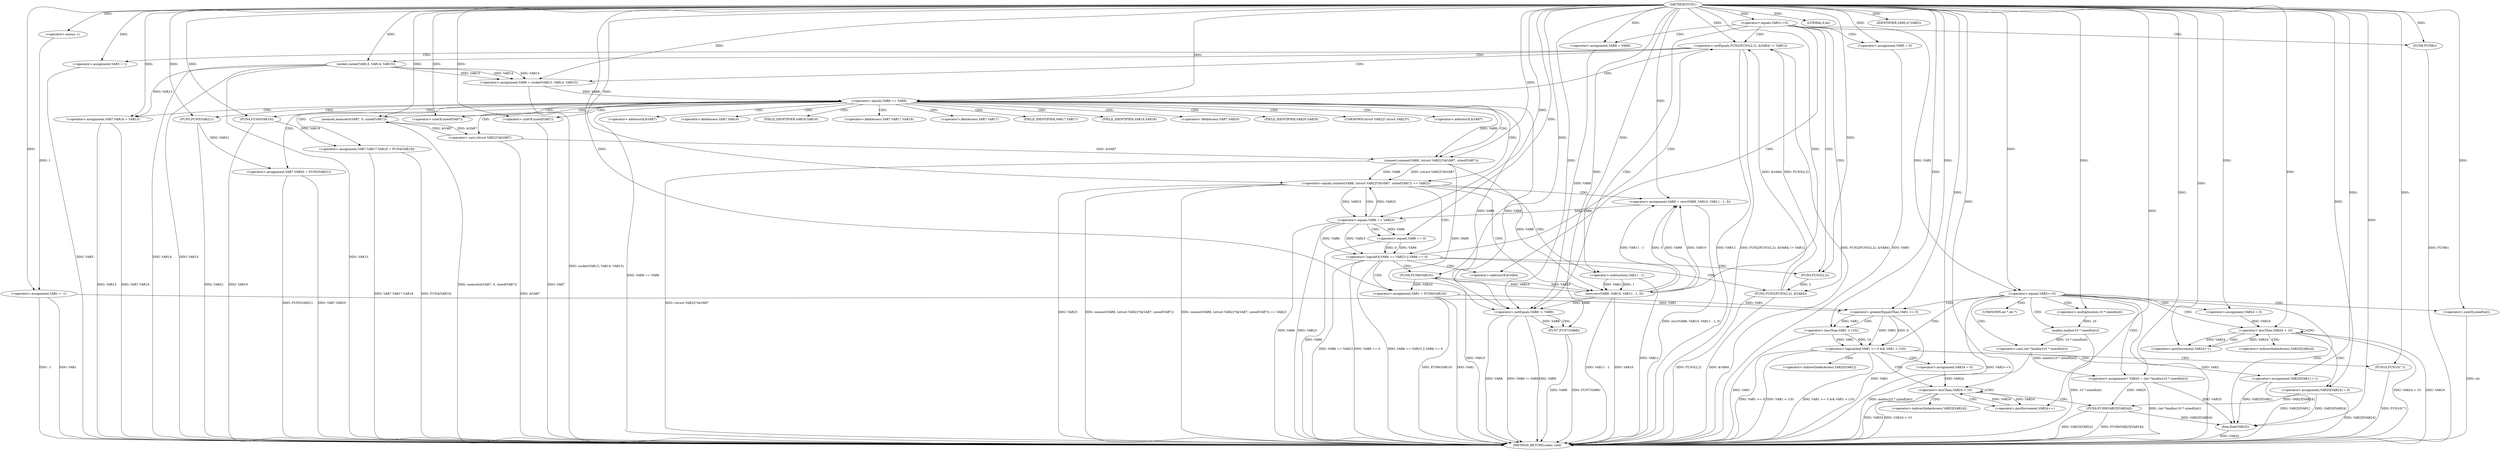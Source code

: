 digraph FUN1 {  
"1000100" [label = "(METHOD,FUN1)" ]
"1000292" [label = "(METHOD_RETURN,static void)" ]
"1000103" [label = "(<operator>.assignment,VAR1 = -1)" ]
"1000105" [label = "(<operator>.minus,-1)" ]
"1000108" [label = "(<operator>.equals,VAR2==5)" ]
"1000115" [label = "(<operator>.assignment,VAR5 = 0)" ]
"1000121" [label = "(<operator>.assignment,VAR8 = VAR9)" ]
"1000128" [label = "(<operator>.notEquals,FUN2(FUN3(2,2), &VAR4) != VAR12)" ]
"1000129" [label = "(FUN2,FUN2(FUN3(2,2), &VAR4))" ]
"1000130" [label = "(FUN3,FUN3(2,2))" ]
"1000138" [label = "(<operator>.assignment,VAR5 = 1)" ]
"1000141" [label = "(<operator>.assignment,VAR8 = socket(VAR13, VAR14, VAR15))" ]
"1000143" [label = "(socket,socket(VAR13, VAR14, VAR15))" ]
"1000148" [label = "(<operator>.equals,VAR8 == VAR9)" ]
"1000153" [label = "(memset,memset(&VAR7, 0, sizeof(VAR7)))" ]
"1000157" [label = "(<operator>.sizeOf,sizeof(VAR7))" ]
"1000159" [label = "(<operator>.assignment,VAR7.VAR16 = VAR13)" ]
"1000164" [label = "(<operator>.assignment,VAR7.VAR17.VAR18 = FUN4(VAR19))" ]
"1000170" [label = "(FUN4,FUN4(VAR19))" ]
"1000172" [label = "(<operator>.assignment,VAR7.VAR20 = FUN5(VAR21))" ]
"1000176" [label = "(FUN5,FUN5(VAR21))" ]
"1000179" [label = "(<operator>.equals,connect(VAR8, (struct VAR22*)&VAR7, sizeof(VAR7)) == VAR23)" ]
"1000180" [label = "(connect,connect(VAR8, (struct VAR22*)&VAR7, sizeof(VAR7)))" ]
"1000182" [label = "(<operator>.cast,(struct VAR22*)&VAR7)" ]
"1000186" [label = "(<operator>.sizeOf,sizeof(VAR7))" ]
"1000191" [label = "(<operator>.assignment,VAR6 = recv(VAR8, VAR10, VAR11 - 1, 0))" ]
"1000193" [label = "(recv,recv(VAR8, VAR10, VAR11 - 1, 0))" ]
"1000196" [label = "(<operator>.subtraction,VAR11 - 1)" ]
"1000201" [label = "(<operator>.logicalOr,VAR6 == VAR23 || VAR6 == 0)" ]
"1000202" [label = "(<operator>.equals,VAR6 == VAR23)" ]
"1000205" [label = "(<operator>.equals,VAR6 == 0)" ]
"1000210" [label = "(<operator>.assignment,VAR1 = FUN6(VAR10))" ]
"1000212" [label = "(FUN6,FUN6(VAR10))" ]
"1000214" [label = "(LITERAL,0,do)" ]
"1000216" [label = "(<operator>.notEquals,VAR8 != VAR9)" ]
"1000220" [label = "(FUN7,FUN7(VAR8))" ]
"1000223" [label = "(IDENTIFIER,VAR5,if (VAR5))" ]
"1000225" [label = "(FUN8,FUN8())" ]
"1000227" [label = "(<operator>.equals,VAR2==5)" ]
"1000234" [label = "(<operator>.assignment,* VAR25 = (int *)malloc(10 * sizeof(int)))" ]
"1000236" [label = "(<operator>.cast,(int *)malloc(10 * sizeof(int)))" ]
"1000238" [label = "(malloc,malloc(10 * sizeof(int)))" ]
"1000239" [label = "(<operator>.multiplication,10 * sizeof(int))" ]
"1000241" [label = "(<operator>.sizeOf,sizeof(int))" ]
"1000244" [label = "(<operator>.assignment,VAR24 = 0)" ]
"1000247" [label = "(<operator>.lessThan,VAR24 < 10)" ]
"1000250" [label = "(<operator>.postIncrement,VAR24++)" ]
"1000253" [label = "(<operator>.assignment,VAR25[VAR24] = 0)" ]
"1000259" [label = "(<operator>.logicalAnd,VAR1 >= 0 && VAR1 < (10))" ]
"1000260" [label = "(<operator>.greaterEqualsThan,VAR1 >= 0)" ]
"1000263" [label = "(<operator>.lessThan,VAR1 < (10))" ]
"1000267" [label = "(<operator>.assignment,VAR25[VAR1] = 1)" ]
"1000273" [label = "(<operator>.assignment,VAR24 = 0)" ]
"1000276" [label = "(<operator>.lessThan,VAR24 < 10)" ]
"1000279" [label = "(<operator>.postIncrement,VAR24++)" ]
"1000282" [label = "(FUN9,FUN9(VAR25[VAR24]))" ]
"1000288" [label = "(FUN10,FUN10(\"\"))" ]
"1000290" [label = "(free,free(VAR25))" ]
"1000133" [label = "(<operator>.addressOf,&VAR4)" ]
"1000154" [label = "(<operator>.addressOf,&VAR7)" ]
"1000160" [label = "(<operator>.fieldAccess,VAR7.VAR16)" ]
"1000162" [label = "(FIELD_IDENTIFIER,VAR16,VAR16)" ]
"1000165" [label = "(<operator>.fieldAccess,VAR7.VAR17.VAR18)" ]
"1000166" [label = "(<operator>.fieldAccess,VAR7.VAR17)" ]
"1000168" [label = "(FIELD_IDENTIFIER,VAR17,VAR17)" ]
"1000169" [label = "(FIELD_IDENTIFIER,VAR18,VAR18)" ]
"1000173" [label = "(<operator>.fieldAccess,VAR7.VAR20)" ]
"1000175" [label = "(FIELD_IDENTIFIER,VAR20,VAR20)" ]
"1000183" [label = "(UNKNOWN,struct VAR22*,struct VAR22*)" ]
"1000184" [label = "(<operator>.addressOf,&VAR7)" ]
"1000237" [label = "(UNKNOWN,int *,int *)" ]
"1000254" [label = "(<operator>.indirectIndexAccess,VAR25[VAR24])" ]
"1000268" [label = "(<operator>.indirectIndexAccess,VAR25[VAR1])" ]
"1000283" [label = "(<operator>.indirectIndexAccess,VAR25[VAR24])" ]
  "1000282" -> "1000292"  [ label = "DDG: FUN9(VAR25[VAR24])"] 
  "1000216" -> "1000292"  [ label = "DDG: VAR8 != VAR9"] 
  "1000103" -> "1000292"  [ label = "DDG: -1"] 
  "1000153" -> "1000292"  [ label = "DDG: memset(&VAR7, 0, sizeof(VAR7))"] 
  "1000210" -> "1000292"  [ label = "DDG: FUN6(VAR10)"] 
  "1000201" -> "1000292"  [ label = "DDG: VAR6 == 0"] 
  "1000247" -> "1000292"  [ label = "DDG: VAR24 < 10"] 
  "1000180" -> "1000292"  [ label = "DDG: (struct VAR22*)&VAR7"] 
  "1000259" -> "1000292"  [ label = "DDG: VAR1 >= 0 && VAR1 < (10)"] 
  "1000179" -> "1000292"  [ label = "DDG: VAR23"] 
  "1000247" -> "1000292"  [ label = "DDG: VAR24"] 
  "1000129" -> "1000292"  [ label = "DDG: FUN3(2,2)"] 
  "1000259" -> "1000292"  [ label = "DDG: VAR1 >= 0"] 
  "1000290" -> "1000292"  [ label = "DDG: VAR25"] 
  "1000186" -> "1000292"  [ label = "DDG: VAR7"] 
  "1000225" -> "1000292"  [ label = "DDG: FUN8()"] 
  "1000220" -> "1000292"  [ label = "DDG: VAR8"] 
  "1000201" -> "1000292"  [ label = "DDG: VAR6 == VAR23 || VAR6 == 0"] 
  "1000227" -> "1000292"  [ label = "DDG: VAR2==5"] 
  "1000234" -> "1000292"  [ label = "DDG: (int *)malloc(10 * sizeof(int))"] 
  "1000238" -> "1000292"  [ label = "DDG: 10 * sizeof(int)"] 
  "1000179" -> "1000292"  [ label = "DDG: connect(VAR8, (struct VAR22*)&VAR7, sizeof(VAR7)) == VAR23"] 
  "1000103" -> "1000292"  [ label = "DDG: VAR1"] 
  "1000216" -> "1000292"  [ label = "DDG: VAR8"] 
  "1000236" -> "1000292"  [ label = "DDG: malloc(10 * sizeof(int))"] 
  "1000159" -> "1000292"  [ label = "DDG: VAR7.VAR16"] 
  "1000227" -> "1000292"  [ label = "DDG: VAR2"] 
  "1000253" -> "1000292"  [ label = "DDG: VAR25[VAR24]"] 
  "1000205" -> "1000292"  [ label = "DDG: VAR6"] 
  "1000138" -> "1000292"  [ label = "DDG: VAR5"] 
  "1000193" -> "1000292"  [ label = "DDG: VAR10"] 
  "1000182" -> "1000292"  [ label = "DDG: &VAR7"] 
  "1000267" -> "1000292"  [ label = "DDG: VAR25[VAR1]"] 
  "1000128" -> "1000292"  [ label = "DDG: FUN2(FUN3(2,2), &VAR4)"] 
  "1000143" -> "1000292"  [ label = "DDG: VAR13"] 
  "1000259" -> "1000292"  [ label = "DDG: VAR1 < (10)"] 
  "1000179" -> "1000292"  [ label = "DDG: connect(VAR8, (struct VAR22*)&VAR7, sizeof(VAR7))"] 
  "1000263" -> "1000292"  [ label = "DDG: VAR1"] 
  "1000216" -> "1000292"  [ label = "DDG: VAR9"] 
  "1000202" -> "1000292"  [ label = "DDG: VAR6"] 
  "1000148" -> "1000292"  [ label = "DDG: VAR8 == VAR9"] 
  "1000172" -> "1000292"  [ label = "DDG: FUN5(VAR21)"] 
  "1000276" -> "1000292"  [ label = "DDG: VAR24 < 10"] 
  "1000129" -> "1000292"  [ label = "DDG: &VAR4"] 
  "1000196" -> "1000292"  [ label = "DDG: VAR11"] 
  "1000212" -> "1000292"  [ label = "DDG: VAR10"] 
  "1000128" -> "1000292"  [ label = "DDG: VAR12"] 
  "1000191" -> "1000292"  [ label = "DDG: recv(VAR8, VAR10, VAR11 - 1, 0)"] 
  "1000210" -> "1000292"  [ label = "DDG: VAR1"] 
  "1000172" -> "1000292"  [ label = "DDG: VAR7.VAR20"] 
  "1000141" -> "1000292"  [ label = "DDG: socket(VAR13, VAR14, VAR15)"] 
  "1000276" -> "1000292"  [ label = "DDG: VAR24"] 
  "1000241" -> "1000292"  [ label = "DDG: int"] 
  "1000143" -> "1000292"  [ label = "DDG: VAR14"] 
  "1000288" -> "1000292"  [ label = "DDG: FUN10(\"\")"] 
  "1000220" -> "1000292"  [ label = "DDG: FUN7(VAR8)"] 
  "1000170" -> "1000292"  [ label = "DDG: VAR19"] 
  "1000176" -> "1000292"  [ label = "DDG: VAR21"] 
  "1000164" -> "1000292"  [ label = "DDG: FUN4(VAR19)"] 
  "1000260" -> "1000292"  [ label = "DDG: VAR1"] 
  "1000128" -> "1000292"  [ label = "DDG: FUN2(FUN3(2,2), &VAR4) != VAR12"] 
  "1000159" -> "1000292"  [ label = "DDG: VAR13"] 
  "1000193" -> "1000292"  [ label = "DDG: VAR11 - 1"] 
  "1000282" -> "1000292"  [ label = "DDG: VAR25[VAR24]"] 
  "1000143" -> "1000292"  [ label = "DDG: VAR15"] 
  "1000115" -> "1000292"  [ label = "DDG: VAR5"] 
  "1000201" -> "1000292"  [ label = "DDG: VAR6 == VAR23"] 
  "1000202" -> "1000292"  [ label = "DDG: VAR23"] 
  "1000164" -> "1000292"  [ label = "DDG: VAR7.VAR17.VAR18"] 
  "1000105" -> "1000103"  [ label = "DDG: 1"] 
  "1000100" -> "1000103"  [ label = "DDG: "] 
  "1000100" -> "1000105"  [ label = "DDG: "] 
  "1000100" -> "1000108"  [ label = "DDG: "] 
  "1000100" -> "1000115"  [ label = "DDG: "] 
  "1000100" -> "1000121"  [ label = "DDG: "] 
  "1000129" -> "1000128"  [ label = "DDG: FUN3(2,2)"] 
  "1000129" -> "1000128"  [ label = "DDG: &VAR4"] 
  "1000130" -> "1000129"  [ label = "DDG: 2"] 
  "1000100" -> "1000130"  [ label = "DDG: "] 
  "1000100" -> "1000128"  [ label = "DDG: "] 
  "1000100" -> "1000138"  [ label = "DDG: "] 
  "1000143" -> "1000141"  [ label = "DDG: VAR13"] 
  "1000143" -> "1000141"  [ label = "DDG: VAR14"] 
  "1000143" -> "1000141"  [ label = "DDG: VAR15"] 
  "1000100" -> "1000141"  [ label = "DDG: "] 
  "1000100" -> "1000143"  [ label = "DDG: "] 
  "1000141" -> "1000148"  [ label = "DDG: VAR8"] 
  "1000100" -> "1000148"  [ label = "DDG: "] 
  "1000182" -> "1000153"  [ label = "DDG: &VAR7"] 
  "1000100" -> "1000153"  [ label = "DDG: "] 
  "1000100" -> "1000157"  [ label = "DDG: "] 
  "1000143" -> "1000159"  [ label = "DDG: VAR13"] 
  "1000100" -> "1000159"  [ label = "DDG: "] 
  "1000170" -> "1000164"  [ label = "DDG: VAR19"] 
  "1000100" -> "1000170"  [ label = "DDG: "] 
  "1000176" -> "1000172"  [ label = "DDG: VAR21"] 
  "1000100" -> "1000176"  [ label = "DDG: "] 
  "1000180" -> "1000179"  [ label = "DDG: VAR8"] 
  "1000180" -> "1000179"  [ label = "DDG: (struct VAR22*)&VAR7"] 
  "1000148" -> "1000180"  [ label = "DDG: VAR8"] 
  "1000100" -> "1000180"  [ label = "DDG: "] 
  "1000182" -> "1000180"  [ label = "DDG: &VAR7"] 
  "1000153" -> "1000182"  [ label = "DDG: &VAR7"] 
  "1000100" -> "1000186"  [ label = "DDG: "] 
  "1000202" -> "1000179"  [ label = "DDG: VAR23"] 
  "1000100" -> "1000179"  [ label = "DDG: "] 
  "1000193" -> "1000191"  [ label = "DDG: VAR8"] 
  "1000193" -> "1000191"  [ label = "DDG: VAR10"] 
  "1000193" -> "1000191"  [ label = "DDG: VAR11 - 1"] 
  "1000193" -> "1000191"  [ label = "DDG: 0"] 
  "1000100" -> "1000191"  [ label = "DDG: "] 
  "1000180" -> "1000193"  [ label = "DDG: VAR8"] 
  "1000100" -> "1000193"  [ label = "DDG: "] 
  "1000212" -> "1000193"  [ label = "DDG: VAR10"] 
  "1000196" -> "1000193"  [ label = "DDG: VAR11"] 
  "1000196" -> "1000193"  [ label = "DDG: 1"] 
  "1000100" -> "1000196"  [ label = "DDG: "] 
  "1000202" -> "1000201"  [ label = "DDG: VAR6"] 
  "1000202" -> "1000201"  [ label = "DDG: VAR23"] 
  "1000191" -> "1000202"  [ label = "DDG: VAR6"] 
  "1000100" -> "1000202"  [ label = "DDG: "] 
  "1000179" -> "1000202"  [ label = "DDG: VAR23"] 
  "1000205" -> "1000201"  [ label = "DDG: VAR6"] 
  "1000205" -> "1000201"  [ label = "DDG: 0"] 
  "1000202" -> "1000205"  [ label = "DDG: VAR6"] 
  "1000100" -> "1000205"  [ label = "DDG: "] 
  "1000212" -> "1000210"  [ label = "DDG: VAR10"] 
  "1000100" -> "1000210"  [ label = "DDG: "] 
  "1000193" -> "1000212"  [ label = "DDG: VAR10"] 
  "1000100" -> "1000212"  [ label = "DDG: "] 
  "1000100" -> "1000214"  [ label = "DDG: "] 
  "1000193" -> "1000216"  [ label = "DDG: VAR8"] 
  "1000180" -> "1000216"  [ label = "DDG: VAR8"] 
  "1000148" -> "1000216"  [ label = "DDG: VAR8"] 
  "1000121" -> "1000216"  [ label = "DDG: VAR8"] 
  "1000100" -> "1000216"  [ label = "DDG: "] 
  "1000148" -> "1000216"  [ label = "DDG: VAR9"] 
  "1000216" -> "1000220"  [ label = "DDG: VAR8"] 
  "1000100" -> "1000220"  [ label = "DDG: "] 
  "1000100" -> "1000223"  [ label = "DDG: "] 
  "1000100" -> "1000225"  [ label = "DDG: "] 
  "1000108" -> "1000227"  [ label = "DDG: VAR2"] 
  "1000100" -> "1000227"  [ label = "DDG: "] 
  "1000236" -> "1000234"  [ label = "DDG: malloc(10 * sizeof(int))"] 
  "1000100" -> "1000234"  [ label = "DDG: "] 
  "1000238" -> "1000236"  [ label = "DDG: 10 * sizeof(int)"] 
  "1000239" -> "1000238"  [ label = "DDG: 10"] 
  "1000100" -> "1000239"  [ label = "DDG: "] 
  "1000100" -> "1000241"  [ label = "DDG: "] 
  "1000100" -> "1000244"  [ label = "DDG: "] 
  "1000250" -> "1000247"  [ label = "DDG: VAR24"] 
  "1000244" -> "1000247"  [ label = "DDG: VAR24"] 
  "1000100" -> "1000247"  [ label = "DDG: "] 
  "1000247" -> "1000250"  [ label = "DDG: VAR24"] 
  "1000100" -> "1000250"  [ label = "DDG: "] 
  "1000100" -> "1000253"  [ label = "DDG: "] 
  "1000260" -> "1000259"  [ label = "DDG: VAR1"] 
  "1000260" -> "1000259"  [ label = "DDG: 0"] 
  "1000103" -> "1000260"  [ label = "DDG: VAR1"] 
  "1000210" -> "1000260"  [ label = "DDG: VAR1"] 
  "1000100" -> "1000260"  [ label = "DDG: "] 
  "1000263" -> "1000259"  [ label = "DDG: VAR1"] 
  "1000263" -> "1000259"  [ label = "DDG: 10"] 
  "1000260" -> "1000263"  [ label = "DDG: VAR1"] 
  "1000100" -> "1000263"  [ label = "DDG: "] 
  "1000100" -> "1000267"  [ label = "DDG: "] 
  "1000100" -> "1000273"  [ label = "DDG: "] 
  "1000279" -> "1000276"  [ label = "DDG: VAR24"] 
  "1000273" -> "1000276"  [ label = "DDG: VAR24"] 
  "1000100" -> "1000276"  [ label = "DDG: "] 
  "1000276" -> "1000279"  [ label = "DDG: VAR24"] 
  "1000100" -> "1000279"  [ label = "DDG: "] 
  "1000234" -> "1000282"  [ label = "DDG: VAR25"] 
  "1000253" -> "1000282"  [ label = "DDG: VAR25[VAR24]"] 
  "1000100" -> "1000288"  [ label = "DDG: "] 
  "1000234" -> "1000290"  [ label = "DDG: VAR25"] 
  "1000253" -> "1000290"  [ label = "DDG: VAR25[VAR24]"] 
  "1000267" -> "1000290"  [ label = "DDG: VAR25[VAR1]"] 
  "1000282" -> "1000290"  [ label = "DDG: VAR25[VAR24]"] 
  "1000100" -> "1000290"  [ label = "DDG: "] 
  "1000108" -> "1000128"  [ label = "CDG: "] 
  "1000108" -> "1000133"  [ label = "CDG: "] 
  "1000108" -> "1000216"  [ label = "CDG: "] 
  "1000108" -> "1000130"  [ label = "CDG: "] 
  "1000108" -> "1000121"  [ label = "CDG: "] 
  "1000108" -> "1000129"  [ label = "CDG: "] 
  "1000108" -> "1000115"  [ label = "CDG: "] 
  "1000108" -> "1000225"  [ label = "CDG: "] 
  "1000128" -> "1000141"  [ label = "CDG: "] 
  "1000128" -> "1000148"  [ label = "CDG: "] 
  "1000128" -> "1000138"  [ label = "CDG: "] 
  "1000128" -> "1000143"  [ label = "CDG: "] 
  "1000148" -> "1000164"  [ label = "CDG: "] 
  "1000148" -> "1000182"  [ label = "CDG: "] 
  "1000148" -> "1000166"  [ label = "CDG: "] 
  "1000148" -> "1000180"  [ label = "CDG: "] 
  "1000148" -> "1000183"  [ label = "CDG: "] 
  "1000148" -> "1000165"  [ label = "CDG: "] 
  "1000148" -> "1000157"  [ label = "CDG: "] 
  "1000148" -> "1000175"  [ label = "CDG: "] 
  "1000148" -> "1000154"  [ label = "CDG: "] 
  "1000148" -> "1000160"  [ label = "CDG: "] 
  "1000148" -> "1000179"  [ label = "CDG: "] 
  "1000148" -> "1000176"  [ label = "CDG: "] 
  "1000148" -> "1000153"  [ label = "CDG: "] 
  "1000148" -> "1000186"  [ label = "CDG: "] 
  "1000148" -> "1000172"  [ label = "CDG: "] 
  "1000148" -> "1000169"  [ label = "CDG: "] 
  "1000148" -> "1000168"  [ label = "CDG: "] 
  "1000148" -> "1000159"  [ label = "CDG: "] 
  "1000148" -> "1000173"  [ label = "CDG: "] 
  "1000148" -> "1000170"  [ label = "CDG: "] 
  "1000148" -> "1000184"  [ label = "CDG: "] 
  "1000148" -> "1000162"  [ label = "CDG: "] 
  "1000179" -> "1000191"  [ label = "CDG: "] 
  "1000179" -> "1000201"  [ label = "CDG: "] 
  "1000179" -> "1000196"  [ label = "CDG: "] 
  "1000179" -> "1000202"  [ label = "CDG: "] 
  "1000179" -> "1000193"  [ label = "CDG: "] 
  "1000201" -> "1000210"  [ label = "CDG: "] 
  "1000201" -> "1000212"  [ label = "CDG: "] 
  "1000201" -> "1000128"  [ label = "CDG: "] 
  "1000201" -> "1000133"  [ label = "CDG: "] 
  "1000201" -> "1000130"  [ label = "CDG: "] 
  "1000201" -> "1000129"  [ label = "CDG: "] 
  "1000202" -> "1000205"  [ label = "CDG: "] 
  "1000216" -> "1000220"  [ label = "CDG: "] 
  "1000227" -> "1000238"  [ label = "CDG: "] 
  "1000227" -> "1000260"  [ label = "CDG: "] 
  "1000227" -> "1000244"  [ label = "CDG: "] 
  "1000227" -> "1000259"  [ label = "CDG: "] 
  "1000227" -> "1000236"  [ label = "CDG: "] 
  "1000227" -> "1000247"  [ label = "CDG: "] 
  "1000227" -> "1000239"  [ label = "CDG: "] 
  "1000227" -> "1000290"  [ label = "CDG: "] 
  "1000227" -> "1000234"  [ label = "CDG: "] 
  "1000227" -> "1000237"  [ label = "CDG: "] 
  "1000227" -> "1000241"  [ label = "CDG: "] 
  "1000247" -> "1000254"  [ label = "CDG: "] 
  "1000247" -> "1000250"  [ label = "CDG: "] 
  "1000247" -> "1000247"  [ label = "CDG: "] 
  "1000247" -> "1000253"  [ label = "CDG: "] 
  "1000259" -> "1000268"  [ label = "CDG: "] 
  "1000259" -> "1000276"  [ label = "CDG: "] 
  "1000259" -> "1000273"  [ label = "CDG: "] 
  "1000259" -> "1000288"  [ label = "CDG: "] 
  "1000259" -> "1000267"  [ label = "CDG: "] 
  "1000260" -> "1000263"  [ label = "CDG: "] 
  "1000276" -> "1000276"  [ label = "CDG: "] 
  "1000276" -> "1000282"  [ label = "CDG: "] 
  "1000276" -> "1000279"  [ label = "CDG: "] 
  "1000276" -> "1000283"  [ label = "CDG: "] 
}
